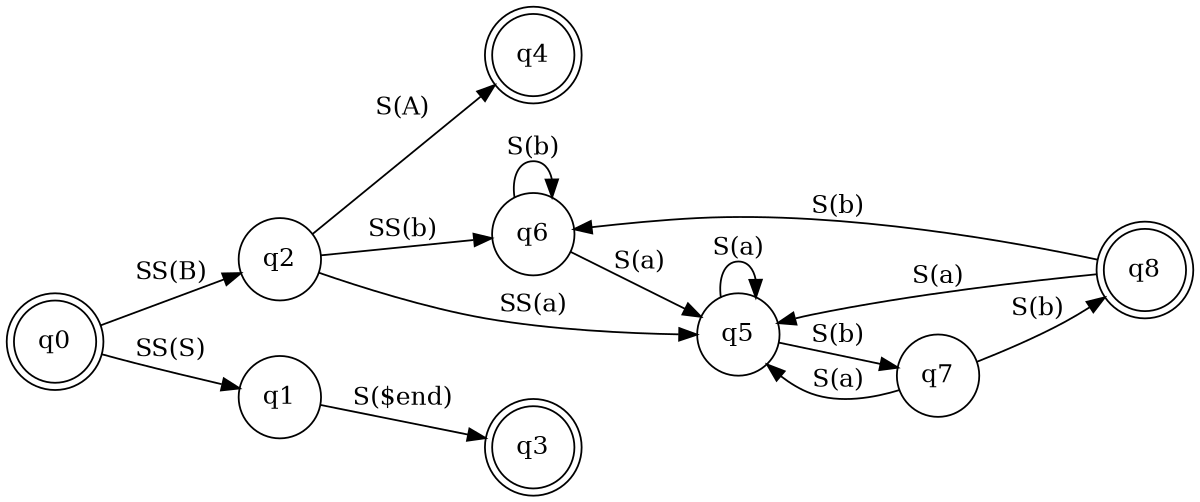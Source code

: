 digraph finite_state_machine {
	rankdir=LR;
	size="8,5"
	node [shape = doublecircle]; q0 q3 q4 q8;
	node [shape = circle];
	q0 -> q2 [ label = "SS(B)" ];
	q0 -> q1 [ label = "SS(S)" ];
	q1 -> q3 [ label = "S($end)" ];
	q2 -> q6 [ label = "SS(b)" ];
	q2 -> q5 [ label = "SS(a)" ];
	q2 -> q4 [ label = "S(A)" ];
	q5 -> q7 [ label = "S(b)" ];
	q5 -> q5 [ label = "S(a)" ];
	q6 -> q6 [ label = "S(b)" ];
	q6 -> q5 [ label = "S(a)" ];
	q7 -> q8 [ label = "S(b)" ];
	q7 -> q5 [ label = "S(a)" ];
	q8 -> q6 [ label = "S(b)" ];
	q8 -> q5 [ label = "S(a)" ];
}